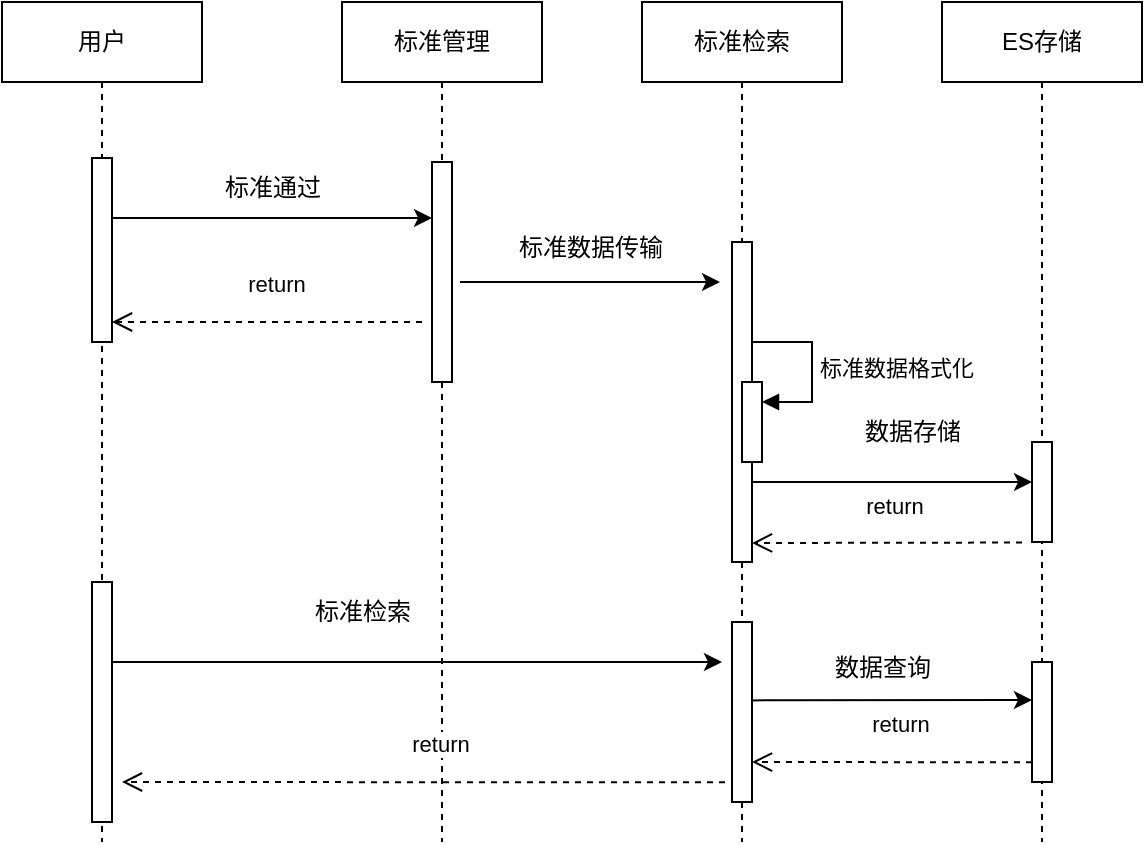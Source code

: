 <mxfile version="21.5.0" type="github">
  <diagram name="第 1 页" id="ML9bKAefyUrUhUsk4Lbq">
    <mxGraphModel dx="600" dy="295" grid="1" gridSize="10" guides="1" tooltips="1" connect="1" arrows="1" fold="1" page="1" pageScale="1" pageWidth="827" pageHeight="1169" math="0" shadow="0">
      <root>
        <mxCell id="0" />
        <mxCell id="1" parent="0" />
        <mxCell id="nKvcr4VWRUPyPT7Dwx2N-11" value="" style="endArrow=classic;html=1;rounded=0;" edge="1" parent="1">
          <mxGeometry width="50" height="50" relative="1" as="geometry">
            <mxPoint x="175" y="178" as="sourcePoint" />
            <mxPoint x="335" y="178" as="targetPoint" />
          </mxGeometry>
        </mxCell>
        <mxCell id="nKvcr4VWRUPyPT7Dwx2N-14" value="标准管理" style="shape=umlLifeline;perimeter=lifelinePerimeter;whiteSpace=wrap;html=1;container=1;dropTarget=0;collapsible=0;recursiveResize=0;outlineConnect=0;portConstraint=eastwest;newEdgeStyle={&quot;edgeStyle&quot;:&quot;elbowEdgeStyle&quot;,&quot;elbow&quot;:&quot;vertical&quot;,&quot;curved&quot;:0,&quot;rounded&quot;:0};" vertex="1" parent="1">
          <mxGeometry x="290" y="70" width="100" height="420" as="geometry" />
        </mxCell>
        <mxCell id="nKvcr4VWRUPyPT7Dwx2N-15" value="" style="html=1;points=[];perimeter=orthogonalPerimeter;outlineConnect=0;targetShapes=umlLifeline;portConstraint=eastwest;newEdgeStyle={&quot;edgeStyle&quot;:&quot;elbowEdgeStyle&quot;,&quot;elbow&quot;:&quot;vertical&quot;,&quot;curved&quot;:0,&quot;rounded&quot;:0};" vertex="1" parent="nKvcr4VWRUPyPT7Dwx2N-14">
          <mxGeometry x="45" y="80" width="10" height="110" as="geometry" />
        </mxCell>
        <mxCell id="nKvcr4VWRUPyPT7Dwx2N-16" value="标准通过" style="text;html=1;align=center;verticalAlign=middle;resizable=0;points=[];autosize=1;strokeColor=none;fillColor=none;" vertex="1" parent="1">
          <mxGeometry x="220" y="148" width="70" height="30" as="geometry" />
        </mxCell>
        <mxCell id="nKvcr4VWRUPyPT7Dwx2N-17" value="标准检索" style="shape=umlLifeline;perimeter=lifelinePerimeter;whiteSpace=wrap;html=1;container=1;dropTarget=0;collapsible=0;recursiveResize=0;outlineConnect=0;portConstraint=eastwest;newEdgeStyle={&quot;edgeStyle&quot;:&quot;elbowEdgeStyle&quot;,&quot;elbow&quot;:&quot;vertical&quot;,&quot;curved&quot;:0,&quot;rounded&quot;:0};" vertex="1" parent="1">
          <mxGeometry x="440" y="70" width="100" height="420" as="geometry" />
        </mxCell>
        <mxCell id="nKvcr4VWRUPyPT7Dwx2N-18" value="" style="html=1;points=[];perimeter=orthogonalPerimeter;outlineConnect=0;targetShapes=umlLifeline;portConstraint=eastwest;newEdgeStyle={&quot;edgeStyle&quot;:&quot;elbowEdgeStyle&quot;,&quot;elbow&quot;:&quot;vertical&quot;,&quot;curved&quot;:0,&quot;rounded&quot;:0};" vertex="1" parent="nKvcr4VWRUPyPT7Dwx2N-17">
          <mxGeometry x="45" y="120" width="10" height="160" as="geometry" />
        </mxCell>
        <mxCell id="nKvcr4VWRUPyPT7Dwx2N-33" value="" style="html=1;points=[];perimeter=orthogonalPerimeter;outlineConnect=0;targetShapes=umlLifeline;portConstraint=eastwest;newEdgeStyle={&quot;edgeStyle&quot;:&quot;elbowEdgeStyle&quot;,&quot;elbow&quot;:&quot;vertical&quot;,&quot;curved&quot;:0,&quot;rounded&quot;:0};" vertex="1" parent="nKvcr4VWRUPyPT7Dwx2N-17">
          <mxGeometry x="50" y="190" width="10" height="40" as="geometry" />
        </mxCell>
        <mxCell id="nKvcr4VWRUPyPT7Dwx2N-34" value="标准数据格式化" style="html=1;align=left;spacingLeft=2;endArrow=block;rounded=0;edgeStyle=orthogonalEdgeStyle;curved=0;rounded=0;" edge="1" target="nKvcr4VWRUPyPT7Dwx2N-33" parent="nKvcr4VWRUPyPT7Dwx2N-17">
          <mxGeometry relative="1" as="geometry">
            <mxPoint x="55" y="170" as="sourcePoint" />
            <Array as="points">
              <mxPoint x="85" y="200" />
            </Array>
          </mxGeometry>
        </mxCell>
        <mxCell id="nKvcr4VWRUPyPT7Dwx2N-49" value="" style="html=1;points=[];perimeter=orthogonalPerimeter;outlineConnect=0;targetShapes=umlLifeline;portConstraint=eastwest;newEdgeStyle={&quot;edgeStyle&quot;:&quot;elbowEdgeStyle&quot;,&quot;elbow&quot;:&quot;vertical&quot;,&quot;curved&quot;:0,&quot;rounded&quot;:0};" vertex="1" parent="nKvcr4VWRUPyPT7Dwx2N-17">
          <mxGeometry x="45" y="310" width="10" height="90" as="geometry" />
        </mxCell>
        <mxCell id="nKvcr4VWRUPyPT7Dwx2N-32" value="标准数据传输" style="text;html=1;align=center;verticalAlign=middle;resizable=0;points=[];autosize=1;strokeColor=none;fillColor=none;" vertex="1" parent="1">
          <mxGeometry x="364" y="178" width="100" height="30" as="geometry" />
        </mxCell>
        <mxCell id="nKvcr4VWRUPyPT7Dwx2N-37" value="return" style="html=1;verticalAlign=bottom;endArrow=open;dashed=1;endSize=8;edgeStyle=elbowEdgeStyle;elbow=vertical;curved=0;rounded=0;" edge="1" parent="1" target="nKvcr4VWRUPyPT7Dwx2N-39">
          <mxGeometry x="-0.051" y="-10" relative="1" as="geometry">
            <mxPoint x="330" y="230" as="sourcePoint" />
            <mxPoint x="140" y="230" as="targetPoint" />
            <mxPoint as="offset" />
          </mxGeometry>
        </mxCell>
        <mxCell id="nKvcr4VWRUPyPT7Dwx2N-38" value="用户" style="shape=umlLifeline;perimeter=lifelinePerimeter;whiteSpace=wrap;html=1;container=1;dropTarget=0;collapsible=0;recursiveResize=0;outlineConnect=0;portConstraint=eastwest;newEdgeStyle={&quot;edgeStyle&quot;:&quot;elbowEdgeStyle&quot;,&quot;elbow&quot;:&quot;vertical&quot;,&quot;curved&quot;:0,&quot;rounded&quot;:0};" vertex="1" parent="1">
          <mxGeometry x="120" y="70" width="100" height="420" as="geometry" />
        </mxCell>
        <mxCell id="nKvcr4VWRUPyPT7Dwx2N-39" value="" style="html=1;points=[];perimeter=orthogonalPerimeter;outlineConnect=0;targetShapes=umlLifeline;portConstraint=eastwest;newEdgeStyle={&quot;edgeStyle&quot;:&quot;elbowEdgeStyle&quot;,&quot;elbow&quot;:&quot;vertical&quot;,&quot;curved&quot;:0,&quot;rounded&quot;:0};" vertex="1" parent="nKvcr4VWRUPyPT7Dwx2N-38">
          <mxGeometry x="45" y="78" width="10" height="92" as="geometry" />
        </mxCell>
        <mxCell id="nKvcr4VWRUPyPT7Dwx2N-48" value="" style="html=1;points=[];perimeter=orthogonalPerimeter;outlineConnect=0;targetShapes=umlLifeline;portConstraint=eastwest;newEdgeStyle={&quot;edgeStyle&quot;:&quot;elbowEdgeStyle&quot;,&quot;elbow&quot;:&quot;vertical&quot;,&quot;curved&quot;:0,&quot;rounded&quot;:0};" vertex="1" parent="nKvcr4VWRUPyPT7Dwx2N-38">
          <mxGeometry x="45" y="290" width="10" height="120" as="geometry" />
        </mxCell>
        <mxCell id="nKvcr4VWRUPyPT7Dwx2N-40" value="ES存储" style="shape=umlLifeline;perimeter=lifelinePerimeter;whiteSpace=wrap;html=1;container=1;dropTarget=0;collapsible=0;recursiveResize=0;outlineConnect=0;portConstraint=eastwest;newEdgeStyle={&quot;edgeStyle&quot;:&quot;elbowEdgeStyle&quot;,&quot;elbow&quot;:&quot;vertical&quot;,&quot;curved&quot;:0,&quot;rounded&quot;:0};" vertex="1" parent="1">
          <mxGeometry x="590" y="70" width="100" height="420" as="geometry" />
        </mxCell>
        <mxCell id="nKvcr4VWRUPyPT7Dwx2N-41" value="" style="html=1;points=[];perimeter=orthogonalPerimeter;outlineConnect=0;targetShapes=umlLifeline;portConstraint=eastwest;newEdgeStyle={&quot;edgeStyle&quot;:&quot;elbowEdgeStyle&quot;,&quot;elbow&quot;:&quot;vertical&quot;,&quot;curved&quot;:0,&quot;rounded&quot;:0};" vertex="1" parent="nKvcr4VWRUPyPT7Dwx2N-40">
          <mxGeometry x="45" y="220" width="10" height="50" as="geometry" />
        </mxCell>
        <mxCell id="nKvcr4VWRUPyPT7Dwx2N-53" value="" style="html=1;points=[];perimeter=orthogonalPerimeter;outlineConnect=0;targetShapes=umlLifeline;portConstraint=eastwest;newEdgeStyle={&quot;edgeStyle&quot;:&quot;elbowEdgeStyle&quot;,&quot;elbow&quot;:&quot;vertical&quot;,&quot;curved&quot;:0,&quot;rounded&quot;:0};" vertex="1" parent="nKvcr4VWRUPyPT7Dwx2N-40">
          <mxGeometry x="45" y="330" width="10" height="60" as="geometry" />
        </mxCell>
        <mxCell id="nKvcr4VWRUPyPT7Dwx2N-44" style="edgeStyle=elbowEdgeStyle;rounded=0;orthogonalLoop=1;jettySize=auto;html=1;elbow=vertical;curved=0;" edge="1" parent="1" target="nKvcr4VWRUPyPT7Dwx2N-41">
          <mxGeometry relative="1" as="geometry">
            <mxPoint x="495" y="309.999" as="sourcePoint" />
            <mxPoint x="630" y="310" as="targetPoint" />
          </mxGeometry>
        </mxCell>
        <mxCell id="nKvcr4VWRUPyPT7Dwx2N-45" value="数据存储" style="text;html=1;align=center;verticalAlign=middle;resizable=0;points=[];autosize=1;strokeColor=none;fillColor=none;" vertex="1" parent="1">
          <mxGeometry x="540" y="270" width="70" height="30" as="geometry" />
        </mxCell>
        <mxCell id="nKvcr4VWRUPyPT7Dwx2N-47" value="return" style="html=1;verticalAlign=bottom;endArrow=open;dashed=1;endSize=8;edgeStyle=elbowEdgeStyle;elbow=vertical;curved=0;rounded=0;" edge="1" parent="1" target="nKvcr4VWRUPyPT7Dwx2N-18">
          <mxGeometry x="-0.051" y="-10" relative="1" as="geometry">
            <mxPoint x="630" y="340.27" as="sourcePoint" />
            <mxPoint x="500" y="340" as="targetPoint" />
            <mxPoint as="offset" />
          </mxGeometry>
        </mxCell>
        <mxCell id="nKvcr4VWRUPyPT7Dwx2N-51" style="edgeStyle=elbowEdgeStyle;rounded=0;orthogonalLoop=1;jettySize=auto;html=1;elbow=vertical;curved=0;" edge="1" parent="1">
          <mxGeometry relative="1" as="geometry">
            <mxPoint x="175" y="399.997" as="sourcePoint" />
            <mxPoint x="480" y="400" as="targetPoint" />
          </mxGeometry>
        </mxCell>
        <mxCell id="nKvcr4VWRUPyPT7Dwx2N-52" value="标准检索" style="text;html=1;align=center;verticalAlign=middle;resizable=0;points=[];autosize=1;strokeColor=none;fillColor=none;" vertex="1" parent="1">
          <mxGeometry x="265" y="360" width="70" height="30" as="geometry" />
        </mxCell>
        <mxCell id="nKvcr4VWRUPyPT7Dwx2N-55" style="edgeStyle=elbowEdgeStyle;rounded=0;orthogonalLoop=1;jettySize=auto;html=1;elbow=vertical;curved=0;" edge="1" parent="1">
          <mxGeometry relative="1" as="geometry">
            <mxPoint x="495" y="419.19" as="sourcePoint" />
            <mxPoint x="635" y="419.19" as="targetPoint" />
          </mxGeometry>
        </mxCell>
        <mxCell id="nKvcr4VWRUPyPT7Dwx2N-56" value="数据查询" style="text;html=1;align=center;verticalAlign=middle;resizable=0;points=[];autosize=1;strokeColor=none;fillColor=none;" vertex="1" parent="1">
          <mxGeometry x="525" y="388" width="70" height="30" as="geometry" />
        </mxCell>
        <mxCell id="nKvcr4VWRUPyPT7Dwx2N-57" value="return" style="html=1;verticalAlign=bottom;endArrow=open;dashed=1;endSize=8;edgeStyle=elbowEdgeStyle;elbow=vertical;curved=0;rounded=0;entryX=1.5;entryY=0.778;entryDx=0;entryDy=0;entryPerimeter=0;" edge="1" parent="1">
          <mxGeometry x="-0.051" y="-10" relative="1" as="geometry">
            <mxPoint x="635" y="450.15" as="sourcePoint" />
            <mxPoint x="495" y="450.02" as="targetPoint" />
            <mxPoint as="offset" />
          </mxGeometry>
        </mxCell>
        <mxCell id="nKvcr4VWRUPyPT7Dwx2N-58" value="return" style="html=1;verticalAlign=bottom;endArrow=open;dashed=1;endSize=8;edgeStyle=elbowEdgeStyle;elbow=vertical;curved=0;rounded=0;" edge="1" parent="1">
          <mxGeometry x="-0.051" y="-10" relative="1" as="geometry">
            <mxPoint x="481.5" y="460.17" as="sourcePoint" />
            <mxPoint x="180" y="460" as="targetPoint" />
            <mxPoint as="offset" />
          </mxGeometry>
        </mxCell>
        <mxCell id="nKvcr4VWRUPyPT7Dwx2N-59" value="" style="endArrow=classic;html=1;rounded=0;" edge="1" parent="1">
          <mxGeometry width="50" height="50" relative="1" as="geometry">
            <mxPoint x="349" y="210" as="sourcePoint" />
            <mxPoint x="479" y="210" as="targetPoint" />
          </mxGeometry>
        </mxCell>
      </root>
    </mxGraphModel>
  </diagram>
</mxfile>
